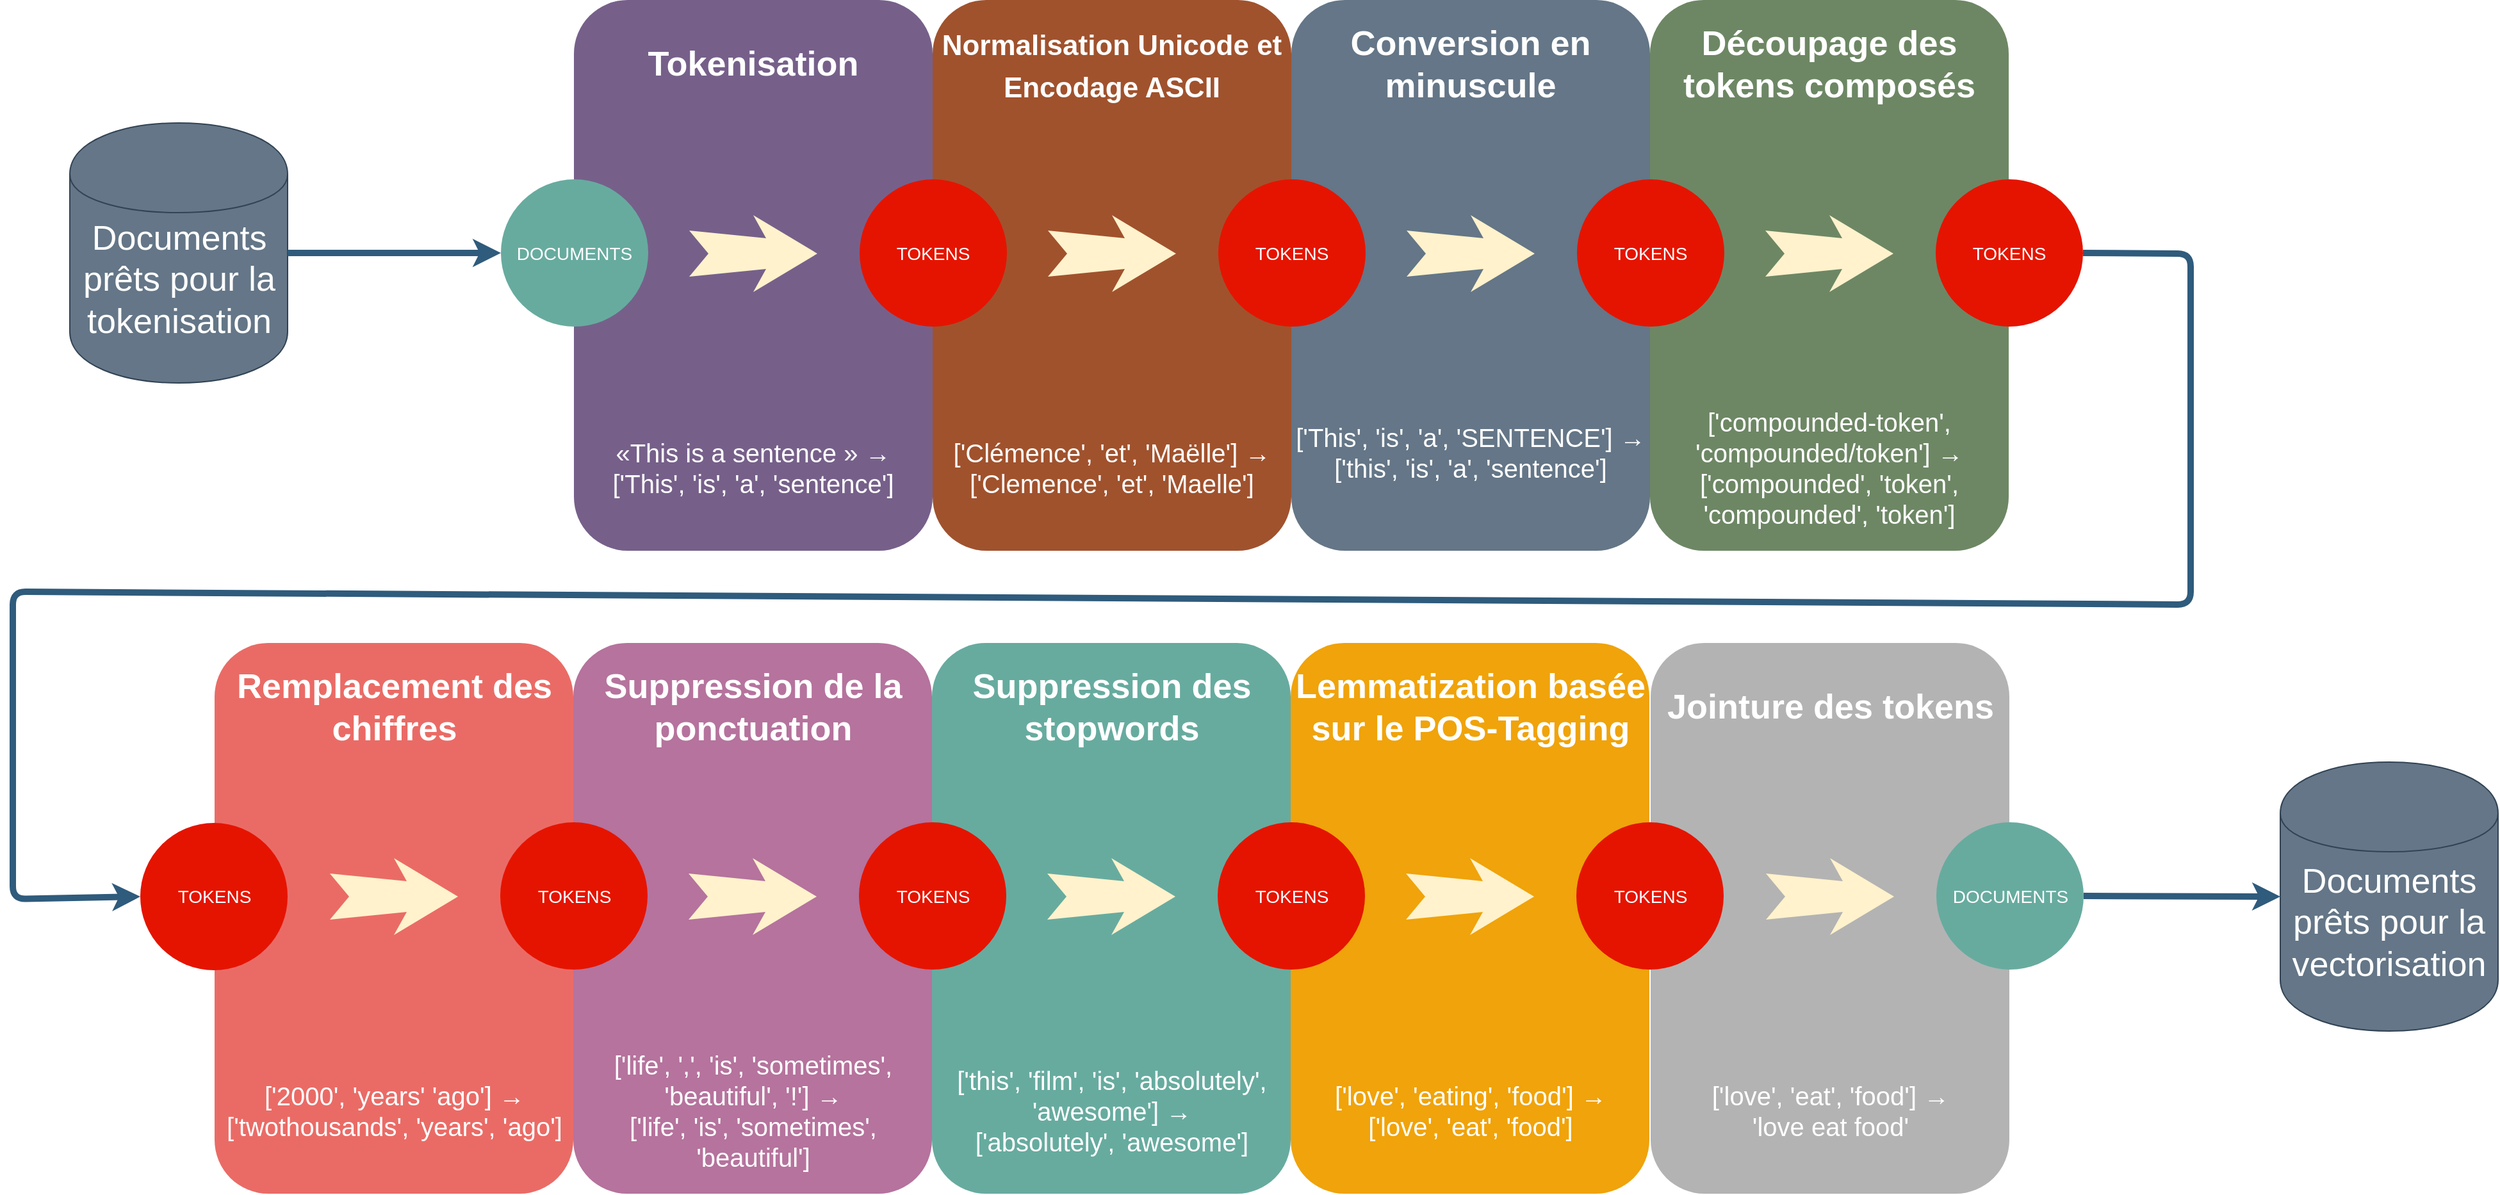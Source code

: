 <mxfile version="10.6.5" type="device"><diagram name="Page-1" id="12e1b939-464a-85fe-373e-61e167be1490"><mxGraphModel dx="2526.5" dy="408" grid="1" gridSize="10" guides="1" tooltips="1" connect="1" arrows="1" fold="1" page="1" pageScale="1.5" pageWidth="1169" pageHeight="826" background="#ffffff" math="0" shadow="0"><root><mxCell id="0"/><mxCell id="1" parent="0"/><mxCell id="60da8b9f42644d3a-2" value="" style="whiteSpace=wrap;html=1;rounded=1;shadow=0;strokeWidth=8;fontSize=20;align=center;fillColor=#76608a;strokeColor=none;fontColor=#ffffff;" parent="1" vertex="1"><mxGeometry x="-442" y="418" width="280" height="430" as="geometry"/></mxCell><mxCell id="60da8b9f42644d3a-3" value="Tokenisation" style="text;html=1;strokeColor=none;fillColor=none;align=center;verticalAlign=middle;whiteSpace=wrap;rounded=0;shadow=0;fontSize=27;fontColor=#FFFFFF;fontStyle=1" parent="1" vertex="1"><mxGeometry x="-442" y="438" width="280" height="60" as="geometry"/></mxCell><mxCell id="60da8b9f42644d3a-4" value="&lt;div&gt;&lt;font style=&quot;font-size: 20px&quot;&gt;«This is a sentence » →&lt;/font&gt;&lt;/div&gt;&lt;div&gt;&lt;font style=&quot;font-size: 20px&quot;&gt;['This', 'is', 'a', 'sentence']&lt;/font&gt;&lt;/div&gt;" style="text;html=1;strokeColor=none;fillColor=none;align=center;verticalAlign=middle;whiteSpace=wrap;rounded=0;shadow=0;fontSize=14;fontColor=#FFFFFF;" parent="1" vertex="1"><mxGeometry x="-442" y="738" width="280" height="90" as="geometry"/></mxCell><mxCell id="60da8b9f42644d3a-6" value="" style="line;strokeWidth=2;html=1;rounded=0;shadow=0;fontSize=27;align=center;fillColor=none;strokeColor=none;" parent="1" vertex="1"><mxGeometry x="-422" y="498" width="240" height="10" as="geometry"/></mxCell><mxCell id="60da8b9f42644d3a-7" value="" style="line;strokeWidth=2;html=1;rounded=0;shadow=0;fontSize=27;align=center;fillColor=none;strokeColor=none;" parent="1" vertex="1"><mxGeometry x="-422" y="718" width="240" height="10" as="geometry"/></mxCell><mxCell id="60da8b9f42644d3a-8" value="&lt;font style=&quot;font-size: 14px&quot;&gt;DOCUMENTS&lt;/font&gt;" style="ellipse;whiteSpace=wrap;html=1;rounded=0;shadow=0;strokeWidth=6;fontSize=14;align=center;fillColor=#67AB9F;strokeColor=none;fontColor=#FFFFFF;" parent="1" vertex="1"><mxGeometry x="-499" y="558" width="115" height="115" as="geometry"/></mxCell><mxCell id="60da8b9f42644d3a-9" value="" style="html=1;shadow=0;dashed=0;align=center;verticalAlign=middle;shape=mxgraph.arrows2.stylisedArrow;dy=0.6;dx=40;notch=15;feather=0.4;rounded=0;strokeWidth=1;fontSize=27;strokeColor=none;fillColor=#fff2cc;" parent="1" vertex="1"><mxGeometry x="-352" y="586" width="100" height="60" as="geometry"/></mxCell><mxCell id="60da8b9f42644d3a-17" value="" style="whiteSpace=wrap;html=1;rounded=1;shadow=0;strokeWidth=8;fontSize=20;align=center;fillColor=#a0522d;strokeColor=none;fontColor=#ffffff;" parent="1" vertex="1"><mxGeometry x="-162" y="418" width="280" height="430" as="geometry"/></mxCell><mxCell id="60da8b9f42644d3a-18" value="&lt;font style=&quot;font-size: 22px&quot;&gt;Normalisation Unicode et Encodage ASCII&lt;/font&gt;" style="text;html=1;strokeColor=none;fillColor=none;align=center;verticalAlign=middle;whiteSpace=wrap;rounded=0;shadow=0;fontSize=27;fontColor=#FFFFFF;fontStyle=1" parent="1" vertex="1"><mxGeometry x="-162" y="438" width="280" height="60" as="geometry"/></mxCell><mxCell id="60da8b9f42644d3a-19" value="&lt;div style=&quot;font-size: 20px&quot;&gt;&lt;font style=&quot;font-size: 20px&quot;&gt;['Clémence', 'et', 'Maëlle'] →&lt;/font&gt;&lt;/div&gt;&lt;div style=&quot;font-size: 20px&quot;&gt;&lt;font&gt;['Clemence', 'et', 'Maelle']&lt;/font&gt;&lt;/div&gt;" style="text;html=1;strokeColor=none;fillColor=none;align=center;verticalAlign=middle;whiteSpace=wrap;rounded=0;shadow=0;fontSize=14;fontColor=#FFFFFF;" parent="1" vertex="1"><mxGeometry x="-162" y="738" width="280" height="90" as="geometry"/></mxCell><mxCell id="60da8b9f42644d3a-20" value="" style="line;strokeWidth=2;html=1;rounded=0;shadow=0;fontSize=27;align=center;fillColor=none;strokeColor=none;" parent="1" vertex="1"><mxGeometry x="-142" y="498" width="240" height="10" as="geometry"/></mxCell><mxCell id="60da8b9f42644d3a-21" value="" style="line;strokeWidth=2;html=1;rounded=0;shadow=0;fontSize=27;align=center;fillColor=none;strokeColor=none;" parent="1" vertex="1"><mxGeometry x="-142" y="718" width="240" height="10" as="geometry"/></mxCell><mxCell id="60da8b9f42644d3a-22" value="TOKENS" style="ellipse;whiteSpace=wrap;html=1;rounded=0;shadow=0;strokeWidth=6;fontSize=14;align=center;fillColor=#E51400;strokeColor=none;fontColor=#FFFFFF;" parent="1" vertex="1"><mxGeometry x="-219" y="558" width="115" height="115" as="geometry"/></mxCell><mxCell id="60da8b9f42644d3a-23" value="" style="html=1;shadow=0;dashed=0;align=center;verticalAlign=middle;shape=mxgraph.arrows2.stylisedArrow;dy=0.6;dx=40;notch=15;feather=0.4;rounded=0;strokeWidth=1;fontSize=27;strokeColor=none;fillColor=#fff2cc;" parent="1" vertex="1"><mxGeometry x="-72" y="586" width="100" height="60" as="geometry"/></mxCell><mxCell id="60da8b9f42644d3a-24" value="" style="whiteSpace=wrap;html=1;rounded=1;shadow=0;strokeWidth=8;fontSize=20;align=center;fillColor=#647687;strokeColor=none;fontColor=#ffffff;" parent="1" vertex="1"><mxGeometry x="118" y="418" width="280" height="430" as="geometry"/></mxCell><mxCell id="60da8b9f42644d3a-25" value="Conversion en minuscule" style="text;html=1;strokeColor=none;fillColor=none;align=center;verticalAlign=middle;whiteSpace=wrap;rounded=0;shadow=0;fontSize=27;fontColor=#FFFFFF;fontStyle=1" parent="1" vertex="1"><mxGeometry x="118" y="438" width="280" height="60" as="geometry"/></mxCell><mxCell id="60da8b9f42644d3a-26" value="&lt;div style=&quot;font-size: 20px&quot;&gt;&lt;font style=&quot;font-size: 20px&quot;&gt;['This', 'is', 'a', 'SENTENCE'] →&lt;/font&gt;&lt;/div&gt;&lt;div style=&quot;font-size: 20px&quot;&gt;&lt;font style=&quot;font-size: 20px&quot;&gt;['this', 'is', 'a', 'sentence']&lt;/font&gt;&lt;/div&gt;&lt;font style=&quot;font-size: 20px&quot;&gt;&lt;br&gt;&lt;/font&gt;" style="text;html=1;strokeColor=none;fillColor=none;align=center;verticalAlign=middle;whiteSpace=wrap;rounded=0;shadow=0;fontSize=14;fontColor=#FFFFFF;" parent="1" vertex="1"><mxGeometry x="118" y="738" width="280" height="90" as="geometry"/></mxCell><mxCell id="60da8b9f42644d3a-27" value="" style="line;strokeWidth=2;html=1;rounded=0;shadow=0;fontSize=27;align=center;fillColor=none;strokeColor=none;" parent="1" vertex="1"><mxGeometry x="138" y="498" width="240" height="10" as="geometry"/></mxCell><mxCell id="60da8b9f42644d3a-28" value="" style="line;strokeWidth=2;html=1;rounded=0;shadow=0;fontSize=27;align=center;fillColor=none;strokeColor=none;" parent="1" vertex="1"><mxGeometry x="138" y="718" width="240" height="10" as="geometry"/></mxCell><mxCell id="60da8b9f42644d3a-29" value="TOKENS" style="ellipse;whiteSpace=wrap;html=1;rounded=0;shadow=0;strokeWidth=6;fontSize=14;align=center;fillColor=#E51400;strokeColor=none;fontColor=#FFFFFF;" parent="1" vertex="1"><mxGeometry x="61" y="558" width="115" height="115" as="geometry"/></mxCell><mxCell id="60da8b9f42644d3a-30" value="" style="html=1;shadow=0;dashed=0;align=center;verticalAlign=middle;shape=mxgraph.arrows2.stylisedArrow;dy=0.6;dx=40;notch=15;feather=0.4;rounded=0;strokeWidth=1;fontSize=27;strokeColor=none;fillColor=#fff2cc;" parent="1" vertex="1"><mxGeometry x="208" y="586" width="100" height="60" as="geometry"/></mxCell><mxCell id="60da8b9f42644d3a-31" value="" style="whiteSpace=wrap;html=1;rounded=1;shadow=0;strokeWidth=8;fontSize=20;align=center;fillColor=#6d8764;strokeColor=none;fontColor=#ffffff;" parent="1" vertex="1"><mxGeometry x="398" y="418" width="280" height="430" as="geometry"/></mxCell><mxCell id="60da8b9f42644d3a-32" value="Découpage des tokens composés" style="text;html=1;strokeColor=none;fillColor=none;align=center;verticalAlign=middle;whiteSpace=wrap;rounded=0;shadow=0;fontSize=27;fontColor=#FFFFFF;fontStyle=1" parent="1" vertex="1"><mxGeometry x="398" y="438" width="280" height="60" as="geometry"/></mxCell><mxCell id="60da8b9f42644d3a-33" value="&lt;font style=&quot;font-size: 20px&quot;&gt;['compounded-token', 'compounded/token'] →&lt;br&gt;['compounded', 'token', 'compounded', 'token']&lt;/font&gt;" style="text;html=1;strokeColor=none;fillColor=none;align=center;verticalAlign=middle;whiteSpace=wrap;rounded=0;shadow=0;fontSize=14;fontColor=#FFFFFF;" parent="1" vertex="1"><mxGeometry x="398" y="738" width="280" height="90" as="geometry"/></mxCell><mxCell id="60da8b9f42644d3a-34" value="" style="line;strokeWidth=2;html=1;rounded=0;shadow=0;fontSize=27;align=center;fillColor=none;strokeColor=none;" parent="1" vertex="1"><mxGeometry x="418" y="498" width="240" height="10" as="geometry"/></mxCell><mxCell id="60da8b9f42644d3a-35" value="" style="line;strokeWidth=2;html=1;rounded=0;shadow=0;fontSize=27;align=center;fillColor=none;strokeColor=none;" parent="1" vertex="1"><mxGeometry x="418" y="718" width="240" height="10" as="geometry"/></mxCell><mxCell id="60da8b9f42644d3a-36" value="TOKENS" style="ellipse;whiteSpace=wrap;html=1;rounded=0;shadow=0;strokeWidth=6;fontSize=14;align=center;fillColor=#E51400;strokeColor=none;fontColor=#FFFFFF;" parent="1" vertex="1"><mxGeometry x="341" y="558" width="115" height="115" as="geometry"/></mxCell><mxCell id="60da8b9f42644d3a-37" value="" style="html=1;shadow=0;dashed=0;align=center;verticalAlign=middle;shape=mxgraph.arrows2.stylisedArrow;dy=0.6;dx=40;notch=15;feather=0.4;rounded=0;strokeWidth=1;fontSize=27;strokeColor=none;fillColor=#fff2cc;" parent="1" vertex="1"><mxGeometry x="488" y="586" width="100" height="60" as="geometry"/></mxCell><mxCell id="60da8b9f42644d3a-38" value="TOKENS" style="ellipse;whiteSpace=wrap;html=1;rounded=0;shadow=0;strokeWidth=6;fontSize=14;align=center;fillColor=#E51400;strokeColor=none;fontColor=#FFFFFF;" parent="1" vertex="1"><mxGeometry x="621" y="558" width="115" height="115" as="geometry"/></mxCell><mxCell id="MoSs2jSmjHTIOxtjNP0e-1" value="&lt;div style=&quot;font-size: 27px&quot;&gt;&lt;font style=&quot;font-size: 27px&quot;&gt;Documents prêts pour la tokenisation&lt;/font&gt;&lt;/div&gt;" style="shape=cylinder;whiteSpace=wrap;html=1;boundedLbl=1;backgroundOutline=1;fillColor=#647687;strokeColor=#314354;fontColor=#ffffff;" parent="1" vertex="1"><mxGeometry x="-835.5" y="514" width="170" height="203" as="geometry"/></mxCell><mxCell id="MoSs2jSmjHTIOxtjNP0e-2" value="&lt;div&gt;&lt;font style=&quot;font-size: 27px&quot;&gt;Documents prêts pour la vectorisation&lt;/font&gt;&lt;/div&gt;" style="shape=cylinder;whiteSpace=wrap;html=1;boundedLbl=1;backgroundOutline=1;fillColor=#647687;strokeColor=#314354;fontColor=#ffffff;" parent="1" vertex="1"><mxGeometry x="890" y="1013" width="170" height="210" as="geometry"/></mxCell><mxCell id="MoSs2jSmjHTIOxtjNP0e-5" value="" style="endArrow=classic;html=1;strokeWidth=5;entryX=0;entryY=0.5;entryDx=0;entryDy=0;exitX=1;exitY=0.5;exitDx=0;exitDy=0;strokeColor=#2F5B7C;" parent="1" source="MoSs2jSmjHTIOxtjNP0e-1" target="60da8b9f42644d3a-8" edge="1"><mxGeometry width="50" height="50" relative="1" as="geometry"><mxPoint x="-970" y="920" as="sourcePoint"/><mxPoint x="-620" y="640" as="targetPoint"/><Array as="points"/></mxGeometry></mxCell><mxCell id="MoSs2jSmjHTIOxtjNP0e-6" value="" style="endArrow=classic;html=1;strokeWidth=5;exitX=1;exitY=0.5;exitDx=0;exitDy=0;entryX=0;entryY=0.5;entryDx=0;entryDy=0;strokeColor=#2F5B7C;" parent="1" source="60da8b9f42644d3a-38" target="MoSs2jSmjHTIOxtjNP0e-54" edge="1"><mxGeometry width="50" height="50" relative="1" as="geometry"><mxPoint x="891.5" y="619" as="sourcePoint"/><mxPoint x="-870" y="1120" as="targetPoint"/><Array as="points"><mxPoint x="820" y="616"/><mxPoint x="820" y="720"/><mxPoint x="820" y="890"/><mxPoint x="-880" y="880"/><mxPoint x="-880" y="1120"/></Array></mxGeometry></mxCell><mxCell id="MoSs2jSmjHTIOxtjNP0e-23" value="" style="whiteSpace=wrap;html=1;rounded=1;shadow=0;strokeWidth=8;fontSize=20;align=center;fillColor=#EA6B66;strokeColor=none;fontColor=#ffffff;" parent="1" vertex="1"><mxGeometry x="-722.5" y="920" width="280" height="430" as="geometry"/></mxCell><mxCell id="MoSs2jSmjHTIOxtjNP0e-24" value="Remplacement des chiffres" style="text;html=1;strokeColor=none;fillColor=none;align=center;verticalAlign=middle;whiteSpace=wrap;rounded=0;shadow=0;fontSize=27;fontColor=#FFFFFF;fontStyle=1" parent="1" vertex="1"><mxGeometry x="-722.5" y="940" width="280" height="60" as="geometry"/></mxCell><mxCell id="MoSs2jSmjHTIOxtjNP0e-25" value="&lt;font style=&quot;font-size: 20px&quot;&gt;['2000', 'years' 'ago'] →&lt;br&gt;['twothousands', 'years', 'ago']&lt;/font&gt;" style="text;html=1;strokeColor=none;fillColor=none;align=center;verticalAlign=middle;whiteSpace=wrap;rounded=0;shadow=0;fontSize=14;fontColor=#FFFFFF;" parent="1" vertex="1"><mxGeometry x="-722.5" y="1240" width="280" height="90" as="geometry"/></mxCell><mxCell id="MoSs2jSmjHTIOxtjNP0e-26" value="" style="line;strokeWidth=2;html=1;rounded=0;shadow=0;fontSize=27;align=center;fillColor=none;strokeColor=none;" parent="1" vertex="1"><mxGeometry x="-702.5" y="1000" width="240" height="10" as="geometry"/></mxCell><mxCell id="MoSs2jSmjHTIOxtjNP0e-27" value="" style="line;strokeWidth=2;html=1;rounded=0;shadow=0;fontSize=27;align=center;fillColor=none;strokeColor=none;" parent="1" vertex="1"><mxGeometry x="-702.5" y="1220" width="240" height="10" as="geometry"/></mxCell><mxCell id="MoSs2jSmjHTIOxtjNP0e-29" value="" style="html=1;shadow=0;dashed=0;align=center;verticalAlign=middle;shape=mxgraph.arrows2.stylisedArrow;dy=0.6;dx=40;notch=15;feather=0.4;rounded=0;strokeWidth=1;fontSize=27;strokeColor=none;fillColor=#fff2cc;" parent="1" vertex="1"><mxGeometry x="-632.5" y="1088" width="100" height="60" as="geometry"/></mxCell><mxCell id="MoSs2jSmjHTIOxtjNP0e-30" value="" style="whiteSpace=wrap;html=1;rounded=1;shadow=0;strokeWidth=8;fontSize=20;align=center;fillColor=#B5739D;strokeColor=none;fontColor=#ffffff;" parent="1" vertex="1"><mxGeometry x="-442.5" y="920" width="280" height="430" as="geometry"/></mxCell><mxCell id="MoSs2jSmjHTIOxtjNP0e-31" value="Suppression de la ponctuation" style="text;html=1;strokeColor=none;fillColor=none;align=center;verticalAlign=middle;whiteSpace=wrap;rounded=0;shadow=0;fontSize=27;fontColor=#FFFFFF;fontStyle=1" parent="1" vertex="1"><mxGeometry x="-442.5" y="940" width="280" height="60" as="geometry"/></mxCell><mxCell id="MoSs2jSmjHTIOxtjNP0e-32" value="&lt;font style=&quot;font-size: 20px&quot;&gt;['life', ',', 'is', 'sometimes', 'beautiful', '!'] →&lt;br&gt;['life', 'is', 'sometimes', 'beautiful']&lt;br&gt;&lt;/font&gt;" style="text;html=1;strokeColor=none;fillColor=none;align=center;verticalAlign=middle;whiteSpace=wrap;rounded=0;shadow=0;fontSize=14;fontColor=#FFFFFF;" parent="1" vertex="1"><mxGeometry x="-442.5" y="1240" width="280" height="90" as="geometry"/></mxCell><mxCell id="MoSs2jSmjHTIOxtjNP0e-33" value="" style="line;strokeWidth=2;html=1;rounded=0;shadow=0;fontSize=27;align=center;fillColor=none;strokeColor=none;" parent="1" vertex="1"><mxGeometry x="-422.5" y="1000" width="240" height="10" as="geometry"/></mxCell><mxCell id="MoSs2jSmjHTIOxtjNP0e-34" value="" style="line;strokeWidth=2;html=1;rounded=0;shadow=0;fontSize=27;align=center;fillColor=none;strokeColor=none;" parent="1" vertex="1"><mxGeometry x="-422.5" y="1220" width="240" height="10" as="geometry"/></mxCell><mxCell id="MoSs2jSmjHTIOxtjNP0e-35" value="TOKENS" style="ellipse;whiteSpace=wrap;html=1;rounded=0;shadow=0;strokeWidth=6;fontSize=14;align=center;fillColor=#E51400;strokeColor=none;fontColor=#FFFFFF;" parent="1" vertex="1"><mxGeometry x="-499.5" y="1060" width="115" height="115" as="geometry"/></mxCell><mxCell id="MoSs2jSmjHTIOxtjNP0e-36" value="" style="html=1;shadow=0;dashed=0;align=center;verticalAlign=middle;shape=mxgraph.arrows2.stylisedArrow;dy=0.6;dx=40;notch=15;feather=0.4;rounded=0;strokeWidth=1;fontSize=27;strokeColor=none;fillColor=#fff2cc;" parent="1" vertex="1"><mxGeometry x="-352.5" y="1088" width="100" height="60" as="geometry"/></mxCell><mxCell id="MoSs2jSmjHTIOxtjNP0e-37" value="" style="whiteSpace=wrap;html=1;rounded=1;shadow=0;strokeWidth=8;fontSize=20;align=center;fillColor=#67AB9F;strokeColor=none;fontColor=#ffffff;" parent="1" vertex="1"><mxGeometry x="-162.5" y="920" width="280" height="430" as="geometry"/></mxCell><mxCell id="MoSs2jSmjHTIOxtjNP0e-38" value="Suppression des stopwords" style="text;html=1;strokeColor=none;fillColor=none;align=center;verticalAlign=middle;whiteSpace=wrap;rounded=0;shadow=0;fontSize=27;fontColor=#FFFFFF;fontStyle=1" parent="1" vertex="1"><mxGeometry x="-162.5" y="940" width="280" height="60" as="geometry"/></mxCell><mxCell id="MoSs2jSmjHTIOxtjNP0e-39" value="&lt;font style=&quot;font-size: 20px&quot;&gt;['this', 'film', 'is', 'absolutely', 'awesome'] →&lt;br&gt;['absolutely', 'awesome']&lt;/font&gt;" style="text;html=1;strokeColor=none;fillColor=none;align=center;verticalAlign=middle;whiteSpace=wrap;rounded=0;shadow=0;fontSize=14;fontColor=#FFFFFF;" parent="1" vertex="1"><mxGeometry x="-162.5" y="1240" width="280" height="90" as="geometry"/></mxCell><mxCell id="MoSs2jSmjHTIOxtjNP0e-40" value="" style="line;strokeWidth=2;html=1;rounded=0;shadow=0;fontSize=27;align=center;fillColor=none;strokeColor=none;" parent="1" vertex="1"><mxGeometry x="-142.5" y="1000" width="240" height="10" as="geometry"/></mxCell><mxCell id="MoSs2jSmjHTIOxtjNP0e-41" value="" style="line;strokeWidth=2;html=1;rounded=0;shadow=0;fontSize=27;align=center;fillColor=none;strokeColor=none;" parent="1" vertex="1"><mxGeometry x="-142.5" y="1220" width="240" height="10" as="geometry"/></mxCell><mxCell id="MoSs2jSmjHTIOxtjNP0e-42" value="TOKENS" style="ellipse;whiteSpace=wrap;html=1;rounded=0;shadow=0;strokeWidth=6;fontSize=14;align=center;fillColor=#E51400;strokeColor=none;fontColor=#FFFFFF;" parent="1" vertex="1"><mxGeometry x="-219.5" y="1060" width="115" height="115" as="geometry"/></mxCell><mxCell id="MoSs2jSmjHTIOxtjNP0e-43" value="" style="html=1;shadow=0;dashed=0;align=center;verticalAlign=middle;shape=mxgraph.arrows2.stylisedArrow;dy=0.6;dx=40;notch=15;feather=0.4;rounded=0;strokeWidth=1;fontSize=27;strokeColor=none;fillColor=#fff2cc;" parent="1" vertex="1"><mxGeometry x="-72.5" y="1088" width="100" height="60" as="geometry"/></mxCell><mxCell id="MoSs2jSmjHTIOxtjNP0e-44" value="" style="whiteSpace=wrap;html=1;rounded=1;shadow=0;strokeWidth=8;fontSize=20;align=center;fillColor=#f0a30a;strokeColor=none;fontColor=#ffffff;" parent="1" vertex="1"><mxGeometry x="117.5" y="920" width="280" height="430" as="geometry"/></mxCell><mxCell id="MoSs2jSmjHTIOxtjNP0e-45" value="Lemmatization basée sur le POS-Tagging" style="text;html=1;strokeColor=none;fillColor=none;align=center;verticalAlign=middle;whiteSpace=wrap;rounded=0;shadow=0;fontSize=27;fontColor=#FFFFFF;fontStyle=1" parent="1" vertex="1"><mxGeometry x="117.5" y="940" width="280" height="60" as="geometry"/></mxCell><mxCell id="MoSs2jSmjHTIOxtjNP0e-46" value="&lt;font style=&quot;font-size: 20px&quot;&gt;['love', 'eating', 'food'] →&lt;br&gt;['love', 'eat', 'food']&lt;/font&gt;" style="text;html=1;strokeColor=none;fillColor=none;align=center;verticalAlign=middle;whiteSpace=wrap;rounded=0;shadow=0;fontSize=14;fontColor=#FFFFFF;" parent="1" vertex="1"><mxGeometry x="117.5" y="1240" width="280" height="90" as="geometry"/></mxCell><mxCell id="MoSs2jSmjHTIOxtjNP0e-47" value="" style="line;strokeWidth=2;html=1;rounded=0;shadow=0;fontSize=27;align=center;fillColor=none;strokeColor=none;" parent="1" vertex="1"><mxGeometry x="137.5" y="1000" width="240" height="10" as="geometry"/></mxCell><mxCell id="MoSs2jSmjHTIOxtjNP0e-48" value="" style="line;strokeWidth=2;html=1;rounded=0;shadow=0;fontSize=27;align=center;fillColor=none;strokeColor=none;" parent="1" vertex="1"><mxGeometry x="137.5" y="1220" width="240" height="10" as="geometry"/></mxCell><mxCell id="MoSs2jSmjHTIOxtjNP0e-49" value="TOKENS" style="ellipse;whiteSpace=wrap;html=1;rounded=0;shadow=0;strokeWidth=6;fontSize=14;align=center;fillColor=#E51400;strokeColor=none;fontColor=#FFFFFF;" parent="1" vertex="1"><mxGeometry x="60.5" y="1060" width="115" height="115" as="geometry"/></mxCell><mxCell id="MoSs2jSmjHTIOxtjNP0e-50" value="" style="html=1;shadow=0;dashed=0;align=center;verticalAlign=middle;shape=mxgraph.arrows2.stylisedArrow;dy=0.6;dx=40;notch=15;feather=0.4;rounded=0;strokeWidth=1;fontSize=27;strokeColor=none;fillColor=#fff2cc;" parent="1" vertex="1"><mxGeometry x="207.5" y="1088" width="100" height="60" as="geometry"/></mxCell><mxCell id="MoSs2jSmjHTIOxtjNP0e-54" value="TOKENS" style="ellipse;whiteSpace=wrap;html=1;rounded=0;shadow=0;strokeWidth=6;fontSize=14;align=center;fillColor=#E51400;strokeColor=none;fontColor=#FFFFFF;" parent="1" vertex="1"><mxGeometry x="-780.5" y="1060.5" width="115" height="115" as="geometry"/></mxCell><mxCell id="MoSs2jSmjHTIOxtjNP0e-68" value="" style="whiteSpace=wrap;html=1;rounded=1;shadow=0;strokeWidth=8;fontSize=20;align=center;fillColor=#B3B3B3;strokeColor=none;fontColor=#ffffff;" parent="1" vertex="1"><mxGeometry x="398.5" y="920" width="280" height="430" as="geometry"/></mxCell><mxCell id="MoSs2jSmjHTIOxtjNP0e-69" value="Jointure des tokens" style="text;html=1;strokeColor=none;fillColor=none;align=center;verticalAlign=middle;whiteSpace=wrap;rounded=0;shadow=0;fontSize=27;fontColor=#FFFFFF;fontStyle=1" parent="1" vertex="1"><mxGeometry x="398.5" y="940" width="280" height="60" as="geometry"/></mxCell><mxCell id="MoSs2jSmjHTIOxtjNP0e-70" value="&lt;font style=&quot;font-size: 20px&quot;&gt;['love', 'eat', 'food'] →&lt;br&gt;'love eat food'&lt;/font&gt;" style="text;html=1;strokeColor=none;fillColor=none;align=center;verticalAlign=middle;whiteSpace=wrap;rounded=0;shadow=0;fontSize=14;fontColor=#FFFFFF;" parent="1" vertex="1"><mxGeometry x="398.5" y="1240" width="280" height="90" as="geometry"/></mxCell><mxCell id="MoSs2jSmjHTIOxtjNP0e-71" value="" style="line;strokeWidth=2;html=1;rounded=0;shadow=0;fontSize=27;align=center;fillColor=none;strokeColor=none;" parent="1" vertex="1"><mxGeometry x="418.5" y="1000" width="240" height="10" as="geometry"/></mxCell><mxCell id="MoSs2jSmjHTIOxtjNP0e-72" value="" style="line;strokeWidth=2;html=1;rounded=0;shadow=0;fontSize=27;align=center;fillColor=none;strokeColor=none;" parent="1" vertex="1"><mxGeometry x="418.5" y="1220" width="240" height="10" as="geometry"/></mxCell><mxCell id="MoSs2jSmjHTIOxtjNP0e-73" value="" style="html=1;shadow=0;dashed=0;align=center;verticalAlign=middle;shape=mxgraph.arrows2.stylisedArrow;dy=0.6;dx=40;notch=15;feather=0.4;rounded=0;strokeWidth=1;fontSize=27;strokeColor=none;fillColor=#fff2cc;" parent="1" vertex="1"><mxGeometry x="488.5" y="1088" width="100" height="60" as="geometry"/></mxCell><mxCell id="MoSs2jSmjHTIOxtjNP0e-74" value="DOCUMENTS" style="ellipse;whiteSpace=wrap;html=1;rounded=0;shadow=0;strokeWidth=6;fontSize=14;align=center;fillColor=#67AB9F;strokeColor=none;fontColor=#FFFFFF;" parent="1" vertex="1"><mxGeometry x="621.5" y="1060" width="115" height="115" as="geometry"/></mxCell><mxCell id="MoSs2jSmjHTIOxtjNP0e-51" value="TOKENS" style="ellipse;whiteSpace=wrap;html=1;rounded=0;shadow=0;strokeWidth=6;fontSize=14;align=center;fillColor=#E51400;strokeColor=none;fontColor=#FFFFFF;" parent="1" vertex="1"><mxGeometry x="340.5" y="1060" width="115" height="115" as="geometry"/></mxCell><mxCell id="Zkc7Z20Cme51DoB2P2ww-3" value="" style="endArrow=classic;html=1;strokeWidth=5;entryX=0;entryY=0.5;entryDx=0;entryDy=0;exitX=1;exitY=0.5;exitDx=0;exitDy=0;strokeColor=#2F5B7C;" edge="1" parent="1" source="MoSs2jSmjHTIOxtjNP0e-74" target="MoSs2jSmjHTIOxtjNP0e-2"><mxGeometry width="50" height="50" relative="1" as="geometry"><mxPoint x="790" y="1210" as="sourcePoint"/><mxPoint x="956" y="1210" as="targetPoint"/><Array as="points"/></mxGeometry></mxCell></root></mxGraphModel></diagram></mxfile>